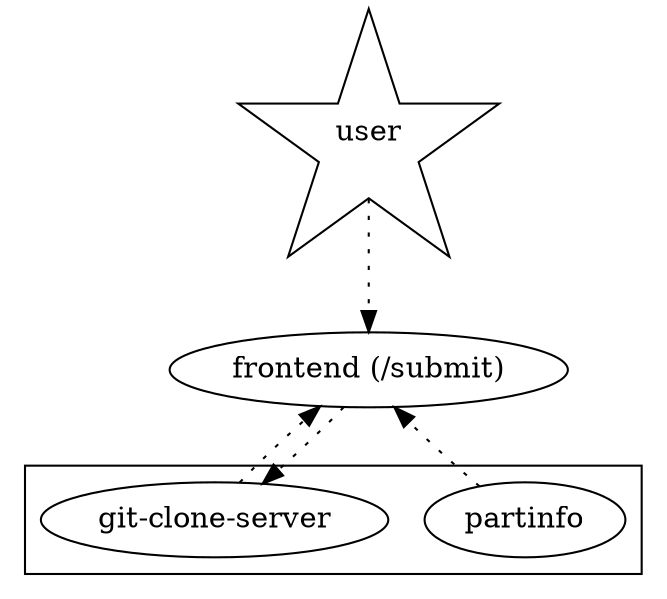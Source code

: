 digraph current {
    edge [style=dotted];
    user [shape=star];
    user -> "frontend (/submit)";
    partinfo -> "frontend (/submit)";
    "frontend (/submit)" -> "git-clone-server";
    "frontend (/submit)" -> partinfo [dir=none;style=invisible];
    "git-clone-server" -> "frontend (/submit)";
    subgraph cluster_01 {
        partinfo;
        "git-clone-server";
    }
}
